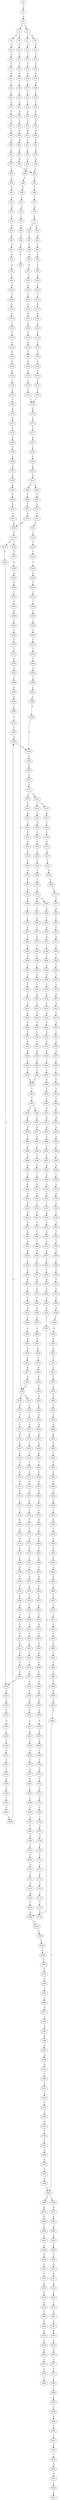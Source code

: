 strict digraph  {
	S0 -> S1 [ label = C ];
	S1 -> S2 [ label = G ];
	S2 -> S3 [ label = T ];
	S2 -> S4 [ label = C ];
	S3 -> S5 [ label = G ];
	S3 -> S6 [ label = A ];
	S4 -> S7 [ label = C ];
	S4 -> S8 [ label = A ];
	S5 -> S9 [ label = G ];
	S6 -> S10 [ label = G ];
	S7 -> S11 [ label = G ];
	S8 -> S12 [ label = G ];
	S9 -> S13 [ label = G ];
	S10 -> S14 [ label = C ];
	S11 -> S15 [ label = G ];
	S12 -> S16 [ label = C ];
	S13 -> S17 [ label = T ];
	S14 -> S18 [ label = C ];
	S15 -> S19 [ label = T ];
	S16 -> S20 [ label = C ];
	S17 -> S21 [ label = A ];
	S18 -> S22 [ label = G ];
	S19 -> S23 [ label = G ];
	S20 -> S24 [ label = G ];
	S21 -> S25 [ label = C ];
	S22 -> S26 [ label = C ];
	S23 -> S27 [ label = G ];
	S24 -> S28 [ label = G ];
	S25 -> S29 [ label = T ];
	S26 -> S30 [ label = T ];
	S27 -> S31 [ label = T ];
	S28 -> S32 [ label = T ];
	S29 -> S33 [ label = A ];
	S30 -> S34 [ label = G ];
	S31 -> S35 [ label = G ];
	S32 -> S36 [ label = G ];
	S33 -> S37 [ label = T ];
	S34 -> S38 [ label = G ];
	S35 -> S39 [ label = G ];
	S36 -> S40 [ label = G ];
	S37 -> S41 [ label = T ];
	S38 -> S42 [ label = A ];
	S39 -> S43 [ label = A ];
	S40 -> S44 [ label = A ];
	S41 -> S45 [ label = G ];
	S42 -> S46 [ label = A ];
	S43 -> S47 [ label = A ];
	S44 -> S48 [ label = A ];
	S45 -> S49 [ label = G ];
	S46 -> S50 [ label = G ];
	S47 -> S51 [ label = C ];
	S48 -> S52 [ label = G ];
	S49 -> S53 [ label = A ];
	S50 -> S54 [ label = A ];
	S51 -> S55 [ label = C ];
	S52 -> S56 [ label = A ];
	S53 -> S57 [ label = A ];
	S54 -> S58 [ label = A ];
	S55 -> S59 [ label = T ];
	S56 -> S60 [ label = A ];
	S57 -> S61 [ label = C ];
	S58 -> S62 [ label = C ];
	S59 -> S63 [ label = C ];
	S60 -> S62 [ label = C ];
	S61 -> S64 [ label = G ];
	S62 -> S65 [ label = G ];
	S63 -> S66 [ label = G ];
	S64 -> S67 [ label = G ];
	S65 -> S68 [ label = G ];
	S66 -> S69 [ label = G ];
	S67 -> S70 [ label = T ];
	S68 -> S71 [ label = C ];
	S69 -> S72 [ label = C ];
	S70 -> S73 [ label = A ];
	S71 -> S74 [ label = A ];
	S72 -> S75 [ label = A ];
	S73 -> S76 [ label = C ];
	S74 -> S77 [ label = C ];
	S75 -> S78 [ label = C ];
	S76 -> S79 [ label = G ];
	S77 -> S80 [ label = C ];
	S77 -> S81 [ label = T ];
	S78 -> S82 [ label = G ];
	S79 -> S83 [ label = A ];
	S80 -> S84 [ label = G ];
	S81 -> S85 [ label = G ];
	S82 -> S86 [ label = C ];
	S83 -> S87 [ label = A ];
	S84 -> S88 [ label = G ];
	S85 -> S89 [ label = G ];
	S86 -> S90 [ label = G ];
	S87 -> S91 [ label = G ];
	S88 -> S92 [ label = G ];
	S89 -> S93 [ label = G ];
	S90 -> S94 [ label = C ];
	S91 -> S95 [ label = A ];
	S92 -> S96 [ label = A ];
	S93 -> S97 [ label = A ];
	S94 -> S98 [ label = G ];
	S95 -> S99 [ label = A ];
	S96 -> S100 [ label = A ];
	S97 -> S101 [ label = A ];
	S98 -> S102 [ label = C ];
	S98 -> S103 [ label = G ];
	S99 -> S104 [ label = G ];
	S100 -> S105 [ label = T ];
	S101 -> S106 [ label = C ];
	S102 -> S107 [ label = G ];
	S103 -> S108 [ label = C ];
	S104 -> S109 [ label = T ];
	S105 -> S110 [ label = T ];
	S106 -> S111 [ label = T ];
	S107 -> S112 [ label = T ];
	S108 -> S113 [ label = T ];
	S109 -> S114 [ label = G ];
	S110 -> S115 [ label = G ];
	S111 -> S116 [ label = G ];
	S112 -> S117 [ label = C ];
	S113 -> S118 [ label = G ];
	S114 -> S119 [ label = T ];
	S115 -> S120 [ label = A ];
	S116 -> S121 [ label = G ];
	S117 -> S122 [ label = G ];
	S118 -> S123 [ label = G ];
	S119 -> S124 [ label = C ];
	S120 -> S125 [ label = A ];
	S121 -> S126 [ label = A ];
	S122 -> S127 [ label = A ];
	S123 -> S128 [ label = A ];
	S124 -> S129 [ label = C ];
	S125 -> S130 [ label = C ];
	S126 -> S131 [ label = C ];
	S127 -> S132 [ label = C ];
	S128 -> S133 [ label = A ];
	S129 -> S134 [ label = T ];
	S130 -> S135 [ label = C ];
	S131 -> S136 [ label = C ];
	S132 -> S137 [ label = G ];
	S133 -> S138 [ label = T ];
	S134 -> S139 [ label = G ];
	S135 -> S140 [ label = C ];
	S136 -> S141 [ label = C ];
	S137 -> S142 [ label = C ];
	S138 -> S143 [ label = G ];
	S139 -> S144 [ label = G ];
	S140 -> S145 [ label = G ];
	S141 -> S146 [ label = G ];
	S142 -> S147 [ label = G ];
	S143 -> S148 [ label = G ];
	S144 -> S149 [ label = C ];
	S145 -> S150 [ label = T ];
	S146 -> S151 [ label = T ];
	S147 -> S152 [ label = C ];
	S148 -> S153 [ label = G ];
	S149 -> S154 [ label = C ];
	S150 -> S155 [ label = C ];
	S151 -> S156 [ label = C ];
	S152 -> S157 [ label = C ];
	S153 -> S158 [ label = G ];
	S154 -> S159 [ label = T ];
	S155 -> S160 [ label = T ];
	S156 -> S161 [ label = T ];
	S157 -> S162 [ label = T ];
	S158 -> S163 [ label = T ];
	S159 -> S164 [ label = G ];
	S160 -> S165 [ label = C ];
	S161 -> S165 [ label = C ];
	S162 -> S166 [ label = C ];
	S163 -> S167 [ label = C ];
	S164 -> S168 [ label = G ];
	S165 -> S169 [ label = G ];
	S166 -> S170 [ label = G ];
	S167 -> S171 [ label = C ];
	S168 -> S172 [ label = G ];
	S169 -> S173 [ label = G ];
	S170 -> S174 [ label = G ];
	S171 -> S175 [ label = G ];
	S172 -> S176 [ label = T ];
	S173 -> S177 [ label = C ];
	S174 -> S178 [ label = G ];
	S175 -> S179 [ label = C ];
	S176 -> S180 [ label = C ];
	S177 -> S181 [ label = A ];
	S178 -> S182 [ label = C ];
	S179 -> S183 [ label = C ];
	S180 -> S184 [ label = C ];
	S181 -> S185 [ label = C ];
	S182 -> S186 [ label = T ];
	S183 -> S187 [ label = G ];
	S184 -> S188 [ label = C ];
	S185 -> S189 [ label = C ];
	S186 -> S190 [ label = C ];
	S187 -> S191 [ label = G ];
	S188 -> S192 [ label = G ];
	S189 -> S193 [ label = G ];
	S190 -> S194 [ label = A ];
	S191 -> S195 [ label = A ];
	S192 -> S196 [ label = A ];
	S193 -> S197 [ label = A ];
	S194 -> S198 [ label = C ];
	S195 -> S199 [ label = A ];
	S196 -> S200 [ label = G ];
	S197 -> S201 [ label = G ];
	S197 -> S202 [ label = A ];
	S198 -> S203 [ label = G ];
	S199 -> S204 [ label = C ];
	S200 -> S205 [ label = T ];
	S201 -> S206 [ label = T ];
	S202 -> S207 [ label = T ];
	S203 -> S208 [ label = T ];
	S204 -> S209 [ label = T ];
	S205 -> S210 [ label = C ];
	S206 -> S211 [ label = C ];
	S207 -> S212 [ label = G ];
	S208 -> S213 [ label = C ];
	S209 -> S214 [ label = G ];
	S210 -> S215 [ label = C ];
	S211 -> S216 [ label = C ];
	S212 -> S217 [ label = T ];
	S213 -> S218 [ label = C ];
	S214 -> S219 [ label = C ];
	S215 -> S220 [ label = A ];
	S216 -> S220 [ label = A ];
	S217 -> S221 [ label = A ];
	S218 -> S222 [ label = A ];
	S219 -> S223 [ label = A ];
	S220 -> S224 [ label = G ];
	S221 -> S225 [ label = G ];
	S222 -> S226 [ label = G ];
	S223 -> S227 [ label = A ];
	S224 -> S228 [ label = T ];
	S224 -> S229 [ label = C ];
	S225 -> S230 [ label = T ];
	S226 -> S231 [ label = C ];
	S227 -> S232 [ label = C ];
	S228 -> S233 [ label = A ];
	S229 -> S234 [ label = T ];
	S230 -> S235 [ label = T ];
	S231 -> S236 [ label = T ];
	S232 -> S237 [ label = C ];
	S233 -> S238 [ label = G ];
	S234 -> S239 [ label = T ];
	S235 -> S240 [ label = T ];
	S236 -> S239 [ label = T ];
	S237 -> S241 [ label = A ];
	S238 -> S242 [ label = G ];
	S239 -> S243 [ label = C ];
	S240 -> S244 [ label = C ];
	S241 -> S245 [ label = G ];
	S242 -> S246 [ label = G ];
	S243 -> S247 [ label = A ];
	S244 -> S248 [ label = A ];
	S245 -> S249 [ label = A ];
	S246 -> S250 [ label = T ];
	S247 -> S251 [ label = C ];
	S248 -> S252 [ label = C ];
	S249 -> S253 [ label = A ];
	S250 -> S254 [ label = C ];
	S251 -> S255 [ label = G ];
	S252 -> S256 [ label = T ];
	S253 -> S257 [ label = C ];
	S254 -> S258 [ label = A ];
	S255 -> S259 [ label = C ];
	S256 -> S260 [ label = C ];
	S257 -> S261 [ label = A ];
	S258 -> S262 [ label = C ];
	S259 -> S263 [ label = C ];
	S260 -> S264 [ label = C ];
	S261 -> S265 [ label = G ];
	S262 -> S266 [ label = T ];
	S263 -> S267 [ label = C ];
	S264 -> S268 [ label = T ];
	S265 -> S269 [ label = C ];
	S266 -> S270 [ label = C ];
	S267 -> S271 [ label = T ];
	S268 -> S272 [ label = T ];
	S269 -> S273 [ label = C ];
	S270 -> S274 [ label = G ];
	S271 -> S275 [ label = T ];
	S272 -> S276 [ label = T ];
	S273 -> S277 [ label = G ];
	S274 -> S278 [ label = C ];
	S275 -> S279 [ label = C ];
	S276 -> S280 [ label = C ];
	S277 -> S281 [ label = T ];
	S278 -> S282 [ label = T ];
	S279 -> S283 [ label = A ];
	S280 -> S284 [ label = A ];
	S281 -> S285 [ label = C ];
	S282 -> S286 [ label = T ];
	S283 -> S287 [ label = T ];
	S284 -> S288 [ label = T ];
	S285 -> S289 [ label = C ];
	S286 -> S290 [ label = C ];
	S287 -> S291 [ label = C ];
	S288 -> S292 [ label = C ];
	S289 -> S293 [ label = T ];
	S290 -> S294 [ label = A ];
	S291 -> S295 [ label = C ];
	S292 -> S296 [ label = C ];
	S293 -> S297 [ label = C ];
	S294 -> S298 [ label = T ];
	S295 -> S299 [ label = A ];
	S296 -> S300 [ label = A ];
	S297 -> S301 [ label = T ];
	S298 -> S302 [ label = C ];
	S299 -> S303 [ label = G ];
	S300 -> S303 [ label = G ];
	S301 -> S304 [ label = G ];
	S302 -> S305 [ label = C ];
	S303 -> S306 [ label = A ];
	S304 -> S307 [ label = T ];
	S305 -> S299 [ label = A ];
	S306 -> S308 [ label = A ];
	S307 -> S309 [ label = C ];
	S308 -> S310 [ label = C ];
	S309 -> S311 [ label = G ];
	S310 -> S312 [ label = C ];
	S311 -> S313 [ label = T ];
	S312 -> S314 [ label = A ];
	S312 -> S315 [ label = G ];
	S313 -> S316 [ label = G ];
	S314 -> S317 [ label = G ];
	S314 -> S318 [ label = C ];
	S315 -> S319 [ label = G ];
	S316 -> S320 [ label = G ];
	S317 -> S321 [ label = A ];
	S318 -> S322 [ label = C ];
	S319 -> S323 [ label = A ];
	S320 -> S324 [ label = T ];
	S321 -> S325 [ label = C ];
	S322 -> S326 [ label = A ];
	S323 -> S327 [ label = C ];
	S324 -> S328 [ label = A ];
	S325 -> S329 [ label = T ];
	S326 -> S330 [ label = C ];
	S327 -> S331 [ label = G ];
	S328 -> S332 [ label = C ];
	S329 -> S333 [ label = C ];
	S330 -> S334 [ label = C ];
	S331 -> S335 [ label = C ];
	S332 -> S336 [ label = C ];
	S333 -> S337 [ label = C ];
	S334 -> S338 [ label = C ];
	S335 -> S339 [ label = C ];
	S336 -> S340 [ label = G ];
	S337 -> S341 [ label = C ];
	S338 -> S342 [ label = C ];
	S339 -> S343 [ label = C ];
	S340 -> S344 [ label = G ];
	S341 -> S345 [ label = A ];
	S342 -> S346 [ label = T ];
	S343 -> S347 [ label = A ];
	S344 -> S348 [ label = T ];
	S345 -> S349 [ label = T ];
	S346 -> S350 [ label = T ];
	S347 -> S351 [ label = T ];
	S348 -> S352 [ label = G ];
	S349 -> S353 [ label = C ];
	S350 -> S354 [ label = C ];
	S351 -> S355 [ label = C ];
	S352 -> S356 [ label = G ];
	S353 -> S357 [ label = T ];
	S354 -> S358 [ label = C ];
	S354 -> S359 [ label = G ];
	S355 -> S360 [ label = G ];
	S356 -> S361 [ label = T ];
	S357 -> S362 [ label = G ];
	S358 -> S363 [ label = T ];
	S359 -> S364 [ label = A ];
	S360 -> S365 [ label = T ];
	S361 -> S366 [ label = T ];
	S362 -> S367 [ label = C ];
	S363 -> S368 [ label = G ];
	S364 -> S369 [ label = T ];
	S365 -> S370 [ label = C ];
	S366 -> S371 [ label = A ];
	S367 -> S372 [ label = C ];
	S368 -> S373 [ label = T ];
	S369 -> S374 [ label = C ];
	S370 -> S375 [ label = C ];
	S371 -> S376 [ label = G ];
	S372 -> S377 [ label = A ];
	S373 -> S378 [ label = C ];
	S374 -> S379 [ label = G ];
	S375 -> S380 [ label = T ];
	S376 -> S381 [ label = A ];
	S377 -> S382 [ label = G ];
	S378 -> S383 [ label = C ];
	S379 -> S384 [ label = T ];
	S380 -> S385 [ label = C ];
	S381 -> S386 [ label = A ];
	S382 -> S387 [ label = T ];
	S383 -> S388 [ label = T ];
	S384 -> S389 [ label = T ];
	S385 -> S390 [ label = T ];
	S386 -> S391 [ label = G ];
	S387 -> S392 [ label = C ];
	S388 -> S393 [ label = T ];
	S389 -> S394 [ label = T ];
	S390 -> S395 [ label = T ];
	S391 -> S396 [ label = G ];
	S392 -> S397 [ label = G ];
	S393 -> S398 [ label = G ];
	S394 -> S399 [ label = G ];
	S395 -> S400 [ label = C ];
	S396 -> S401 [ label = G ];
	S397 -> S402 [ label = T ];
	S398 -> S403 [ label = T ];
	S399 -> S404 [ label = T ];
	S400 -> S405 [ label = T ];
	S401 -> S406 [ label = G ];
	S402 -> S407 [ label = A ];
	S403 -> S408 [ label = A ];
	S404 -> S409 [ label = A ];
	S405 -> S410 [ label = C ];
	S406 -> S411 [ label = G ];
	S407 -> S412 [ label = A ];
	S408 -> S413 [ label = G ];
	S409 -> S414 [ label = G ];
	S410 -> S415 [ label = G ];
	S411 -> S416 [ label = T ];
	S412 -> S417 [ label = G ];
	S413 -> S418 [ label = G ];
	S414 -> S419 [ label = G ];
	S415 -> S420 [ label = G ];
	S416 -> S421 [ label = C ];
	S417 -> S422 [ label = A ];
	S418 -> S423 [ label = A ];
	S419 -> S424 [ label = A ];
	S420 -> S425 [ label = A ];
	S421 -> S426 [ label = C ];
	S422 -> S427 [ label = C ];
	S423 -> S428 [ label = G ];
	S424 -> S429 [ label = A ];
	S425 -> S430 [ label = G ];
	S426 -> S431 [ label = G ];
	S427 -> S432 [ label = G ];
	S428 -> S433 [ label = A ];
	S429 -> S434 [ label = A ];
	S430 -> S435 [ label = A ];
	S431 -> S436 [ label = T ];
	S432 -> S437 [ label = G ];
	S433 -> S438 [ label = G ];
	S434 -> S439 [ label = G ];
	S435 -> S440 [ label = G ];
	S436 -> S441 [ label = C ];
	S437 -> S442 [ label = C ];
	S438 -> S443 [ label = G ];
	S439 -> S444 [ label = G ];
	S440 -> S445 [ label = G ];
	S441 -> S446 [ label = G ];
	S442 -> S447 [ label = T ];
	S443 -> S448 [ label = T ];
	S444 -> S449 [ label = T ];
	S445 -> S450 [ label = T ];
	S446 -> S451 [ label = G ];
	S447 -> S452 [ label = C ];
	S448 -> S453 [ label = C ];
	S449 -> S454 [ label = C ];
	S450 -> S453 [ label = C ];
	S451 -> S455 [ label = A ];
	S452 -> S456 [ label = T ];
	S453 -> S457 [ label = C ];
	S454 -> S458 [ label = C ];
	S455 -> S459 [ label = A ];
	S456 -> S460 [ label = C ];
	S457 -> S461 [ label = C ];
	S458 -> S462 [ label = C ];
	S459 -> S463 [ label = C ];
	S460 -> S464 [ label = G ];
	S461 -> S465 [ label = A ];
	S461 -> S466 [ label = G ];
	S462 -> S467 [ label = G ];
	S463 -> S468 [ label = A ];
	S463 -> S469 [ label = T ];
	S464 -> S470 [ label = A ];
	S465 -> S471 [ label = G ];
	S466 -> S472 [ label = G ];
	S467 -> S473 [ label = A ];
	S468 -> S474 [ label = G ];
	S469 -> S475 [ label = A ];
	S470 -> S476 [ label = A ];
	S471 -> S477 [ label = A ];
	S472 -> S478 [ label = A ];
	S473 -> S479 [ label = A ];
	S474 -> S480 [ label = G ];
	S475 -> S481 [ label = C ];
	S476 -> S482 [ label = G ];
	S477 -> S483 [ label = G ];
	S478 -> S484 [ label = G ];
	S479 -> S485 [ label = G ];
	S480 -> S486 [ label = A ];
	S481 -> S487 [ label = A ];
	S482 -> S488 [ label = T ];
	S483 -> S489 [ label = C ];
	S484 -> S490 [ label = G ];
	S485 -> S491 [ label = T ];
	S486 -> S492 [ label = A ];
	S487 -> S493 [ label = A ];
	S488 -> S494 [ label = C ];
	S489 -> S495 [ label = C ];
	S490 -> S496 [ label = C ];
	S491 -> S497 [ label = C ];
	S492 -> S498 [ label = T ];
	S493 -> S499 [ label = C ];
	S494 -> S500 [ label = G ];
	S495 -> S501 [ label = A ];
	S496 -> S502 [ label = G ];
	S497 -> S503 [ label = G ];
	S498 -> S504 [ label = A ];
	S499 -> S505 [ label = G ];
	S500 -> S506 [ label = C ];
	S501 -> S507 [ label = C ];
	S502 -> S508 [ label = T ];
	S503 -> S509 [ label = A ];
	S504 -> S510 [ label = G ];
	S505 -> S511 [ label = A ];
	S506 -> S512 [ label = G ];
	S507 -> S513 [ label = G ];
	S508 -> S514 [ label = G ];
	S509 -> S515 [ label = G ];
	S510 -> S516 [ label = T ];
	S511 -> S517 [ label = A ];
	S512 -> S518 [ label = G ];
	S513 -> S519 [ label = G ];
	S514 -> S520 [ label = G ];
	S515 -> S521 [ label = G ];
	S516 -> S522 [ label = C ];
	S517 -> S523 [ label = A ];
	S518 -> S524 [ label = C ];
	S519 -> S525 [ label = T ];
	S520 -> S526 [ label = T ];
	S521 -> S527 [ label = T ];
	S522 -> S528 [ label = T ];
	S523 -> S529 [ label = A ];
	S524 -> S530 [ label = T ];
	S525 -> S531 [ label = T ];
	S526 -> S532 [ label = A ];
	S527 -> S533 [ label = A ];
	S528 -> S534 [ label = C ];
	S529 -> S535 [ label = C ];
	S530 -> S536 [ label = A ];
	S531 -> S537 [ label = A ];
	S532 -> S538 [ label = T ];
	S533 -> S539 [ label = T ];
	S534 -> S540 [ label = T ];
	S535 -> S541 [ label = A ];
	S536 -> S542 [ label = T ];
	S537 -> S543 [ label = C ];
	S538 -> S544 [ label = G ];
	S539 -> S545 [ label = A ];
	S540 -> S546 [ label = C ];
	S541 -> S547 [ label = G ];
	S542 -> S548 [ label = A ];
	S543 -> S549 [ label = T ];
	S544 -> S550 [ label = A ];
	S545 -> S551 [ label = A ];
	S546 -> S552 [ label = T ];
	S547 -> S553 [ label = A ];
	S548 -> S554 [ label = G ];
	S549 -> S555 [ label = G ];
	S550 -> S556 [ label = G ];
	S551 -> S557 [ label = G ];
	S552 -> S558 [ label = G ];
	S553 -> S559 [ label = A ];
	S554 -> S560 [ label = T ];
	S555 -> S561 [ label = C ];
	S556 -> S562 [ label = C ];
	S557 -> S563 [ label = T ];
	S558 -> S564 [ label = A ];
	S559 -> S565 [ label = G ];
	S560 -> S566 [ label = A ];
	S561 -> S567 [ label = A ];
	S562 -> S568 [ label = G ];
	S563 -> S569 [ label = C ];
	S564 -> S570 [ label = G ];
	S565 -> S571 [ label = G ];
	S566 -> S572 [ label = G ];
	S567 -> S573 [ label = G ];
	S568 -> S574 [ label = G ];
	S569 -> S575 [ label = G ];
	S570 -> S576 [ label = T ];
	S571 -> S577 [ label = G ];
	S572 -> S578 [ label = C ];
	S573 -> S579 [ label = A ];
	S574 -> S580 [ label = T ];
	S575 -> S581 [ label = T ];
	S576 -> S582 [ label = A ];
	S577 -> S583 [ label = G ];
	S578 -> S584 [ label = C ];
	S579 -> S585 [ label = C ];
	S580 -> S586 [ label = C ];
	S581 -> S587 [ label = G ];
	S583 -> S588 [ label = T ];
	S584 -> S589 [ label = G ];
	S585 -> S590 [ label = G ];
	S586 -> S591 [ label = G ];
	S587 -> S592 [ label = G ];
	S588 -> S593 [ label = C ];
	S589 -> S594 [ label = A ];
	S590 -> S595 [ label = G ];
	S591 -> S596 [ label = C ];
	S592 -> S597 [ label = T ];
	S593 -> S598 [ label = T ];
	S594 -> S599 [ label = A ];
	S595 -> S600 [ label = A ];
	S596 -> S601 [ label = A ];
	S597 -> S328 [ label = A ];
	S598 -> S602 [ label = C ];
	S599 -> S603 [ label = A ];
	S600 -> S604 [ label = C ];
	S601 -> S605 [ label = C ];
	S602 -> S606 [ label = T ];
	S603 -> S607 [ label = C ];
	S604 -> S608 [ label = A ];
	S605 -> S609 [ label = G ];
	S606 -> S610 [ label = C ];
	S607 -> S611 [ label = C ];
	S608 -> S612 [ label = C ];
	S609 -> S613 [ label = C ];
	S610 -> S614 [ label = G ];
	S611 -> S615 [ label = C ];
	S612 -> S616 [ label = A ];
	S613 -> S617 [ label = G ];
	S614 -> S618 [ label = T ];
	S615 -> S619 [ label = C ];
	S616 -> S620 [ label = C ];
	S617 -> S621 [ label = C ];
	S618 -> S622 [ label = G ];
	S619 -> S623 [ label = G ];
	S620 -> S624 [ label = C ];
	S621 -> S98 [ label = G ];
	S622 -> S625 [ label = G ];
	S623 -> S626 [ label = A ];
	S624 -> S627 [ label = T ];
	S625 -> S628 [ label = T ];
	S626 -> S629 [ label = C ];
	S627 -> S630 [ label = C ];
	S628 -> S631 [ label = A ];
	S629 -> S632 [ label = T ];
	S630 -> S633 [ label = T ];
	S632 -> S634 [ label = A ];
	S633 -> S635 [ label = A ];
	S634 -> S636 [ label = G ];
	S635 -> S637 [ label = G ];
	S636 -> S638 [ label = A ];
	S637 -> S639 [ label = A ];
	S638 -> S640 [ label = A ];
	S639 -> S641 [ label = A ];
	S640 -> S642 [ label = T ];
	S641 -> S643 [ label = C ];
	S642 -> S644 [ label = C ];
	S643 -> S645 [ label = G ];
	S644 -> S646 [ label = G ];
	S645 -> S647 [ label = A ];
	S646 -> S648 [ label = G ];
	S647 -> S649 [ label = G ];
	S648 -> S650 [ label = G ];
	S649 -> S651 [ label = G ];
	S650 -> S652 [ label = T ];
	S651 -> S653 [ label = T ];
	S652 -> S654 [ label = A ];
	S653 -> S655 [ label = G ];
	S654 -> S656 [ label = T ];
	S655 -> S657 [ label = T ];
	S656 -> S658 [ label = C ];
	S657 -> S659 [ label = C ];
	S658 -> S660 [ label = C ];
	S659 -> S661 [ label = C ];
	S660 -> S662 [ label = C ];
	S661 -> S663 [ label = C ];
	S662 -> S664 [ label = G ];
	S663 -> S665 [ label = T ];
	S664 -> S666 [ label = A ];
	S665 -> S667 [ label = G ];
	S666 -> S668 [ label = A ];
	S667 -> S669 [ label = T ];
	S668 -> S670 [ label = A ];
	S669 -> S671 [ label = C ];
	S670 -> S672 [ label = G ];
	S671 -> S673 [ label = C ];
	S672 -> S674 [ label = T ];
	S673 -> S675 [ label = T ];
	S674 -> S676 [ label = G ];
	S675 -> S677 [ label = A ];
	S676 -> S678 [ label = T ];
	S677 -> S679 [ label = C ];
	S678 -> S680 [ label = C ];
	S679 -> S681 [ label = T ];
	S680 -> S682 [ label = G ];
	S681 -> S683 [ label = A ];
	S682 -> S684 [ label = T ];
	S683 -> S685 [ label = C ];
	S684 -> S686 [ label = C ];
	S685 -> S687 [ label = C ];
	S686 -> S688 [ label = G ];
	S687 -> S689 [ label = A ];
	S688 -> S690 [ label = G ];
	S689 -> S691 [ label = G ];
	S690 -> S692 [ label = A ];
	S691 -> S693 [ label = G ];
	S692 -> S694 [ label = A ];
	S693 -> S695 [ label = A ];
	S694 -> S463 [ label = C ];
	S695 -> S696 [ label = G ];
	S696 -> S697 [ label = A ];
	S697 -> S698 [ label = G ];
	S698 -> S699 [ label = T ];
	S699 -> S700 [ label = C ];
	S700 -> S701 [ label = A ];
	S701 -> S702 [ label = G ];
	S702 -> S703 [ label = G ];
	S703 -> S704 [ label = A ];
	S704 -> S705 [ label = C ];
	S705 -> S706 [ label = C ];
	S706 -> S707 [ label = A ];
	S707 -> S708 [ label = G ];
	S708 -> S709 [ label = T ];
	S709 -> S710 [ label = C ];
	S710 -> S711 [ label = T ];
	S711 -> S712 [ label = C ];
	S712 -> S713 [ label = T ];
	S713 -> S714 [ label = G ];
	S714 -> S715 [ label = T ];
	S715 -> S716 [ label = A ];
}
